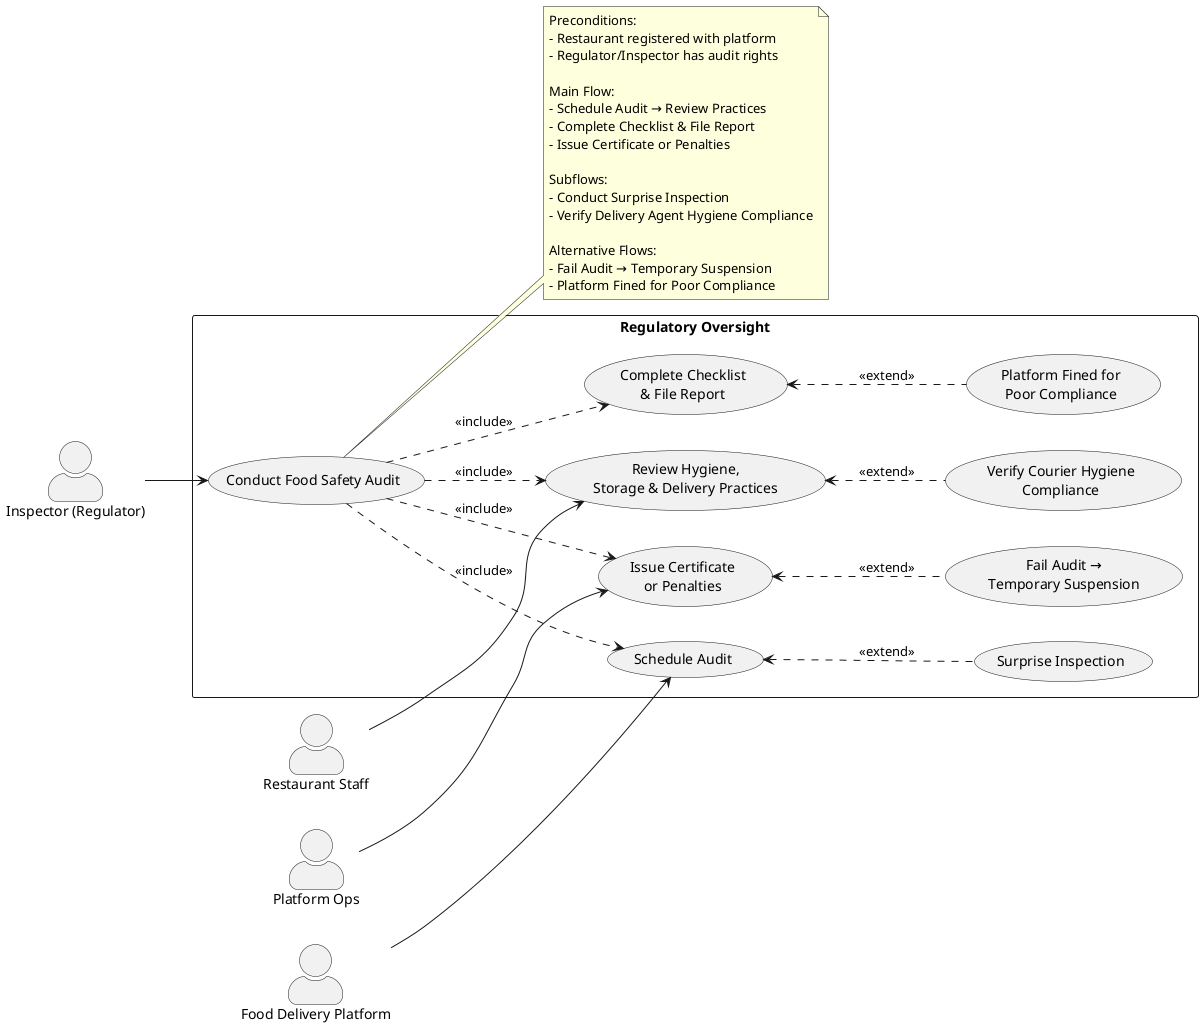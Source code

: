 @startuml
left to right direction
skinparam actorStyle awesome
skinparam packageStyle rectangle

actor "Inspector (Regulator)" as INS
actor "Restaurant Staff" as RS
actor "Platform Ops" as OPS
actor "Food Delivery Platform" as FDP

rectangle "Regulatory Oversight" as RO {
  usecase "Conduct Food Safety Audit" as U0
  usecase "Schedule Audit" as U1
  usecase "Review Hygiene,\nStorage & Delivery Practices" as U2
  usecase "Complete Checklist\n& File Report" as U3
  usecase "Issue Certificate\nor Penalties" as U4

  ' Subflows (optional)
  usecase "Surprise Inspection" as S1
  usecase "Verify Courier Hygiene\nCompliance" as S2

  ' Alternative / exception flows
  usecase "Fail Audit →\nTemporary Suspension" as A1
  usecase "Platform Fined for\nPoor Compliance" as A2
}

' Primary actor
INS --> U0

' Main flow as includes
U0 ..> U1 : <<include>>
U0 ..> U2 : <<include>>
U0 ..> U3 : <<include>>
U0 ..> U4 : <<include>>

' Subflows as extensions
U1 <.. S1 : <<extend>>
U2 <.. S2 : <<extend>>

' Alternative flows as extensions
U4 <.. A1 : <<extend>>
U3 <.. A2 : <<extend>>

' External collaborators
RS --> U2
OPS --> U4
FDP --> U1

note right of U0
Preconditions:
- Restaurant registered with platform
- Regulator/Inspector has audit rights

Main Flow:
- Schedule Audit → Review Practices
- Complete Checklist & File Report
- Issue Certificate or Penalties

Subflows:
- Conduct Surprise Inspection
- Verify Delivery Agent Hygiene Compliance

Alternative Flows:
- Fail Audit → Temporary Suspension
- Platform Fined for Poor Compliance
end note
@enduml
